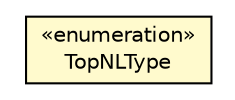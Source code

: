 #!/usr/local/bin/dot
#
# Class diagram 
# Generated by UMLGraph version R5_6-24-gf6e263 (http://www.umlgraph.org/)
#

digraph G {
	edge [fontname="Helvetica",fontsize=10,labelfontname="Helvetica",labelfontsize=10];
	node [fontname="Helvetica",fontsize=10,shape=plaintext];
	nodesep=0.25;
	ranksep=0.5;
	// nl.b3p.topnl.TopNLType
	c38076 [label=<<table title="nl.b3p.topnl.TopNLType" border="0" cellborder="1" cellspacing="0" cellpadding="2" port="p" bgcolor="lemonChiffon" href="./TopNLType.html">
		<tr><td><table border="0" cellspacing="0" cellpadding="1">
<tr><td align="center" balign="center"> &#171;enumeration&#187; </td></tr>
<tr><td align="center" balign="center"> TopNLType </td></tr>
		</table></td></tr>
		</table>>, URL="./TopNLType.html", fontname="Helvetica", fontcolor="black", fontsize=10.0];
}

